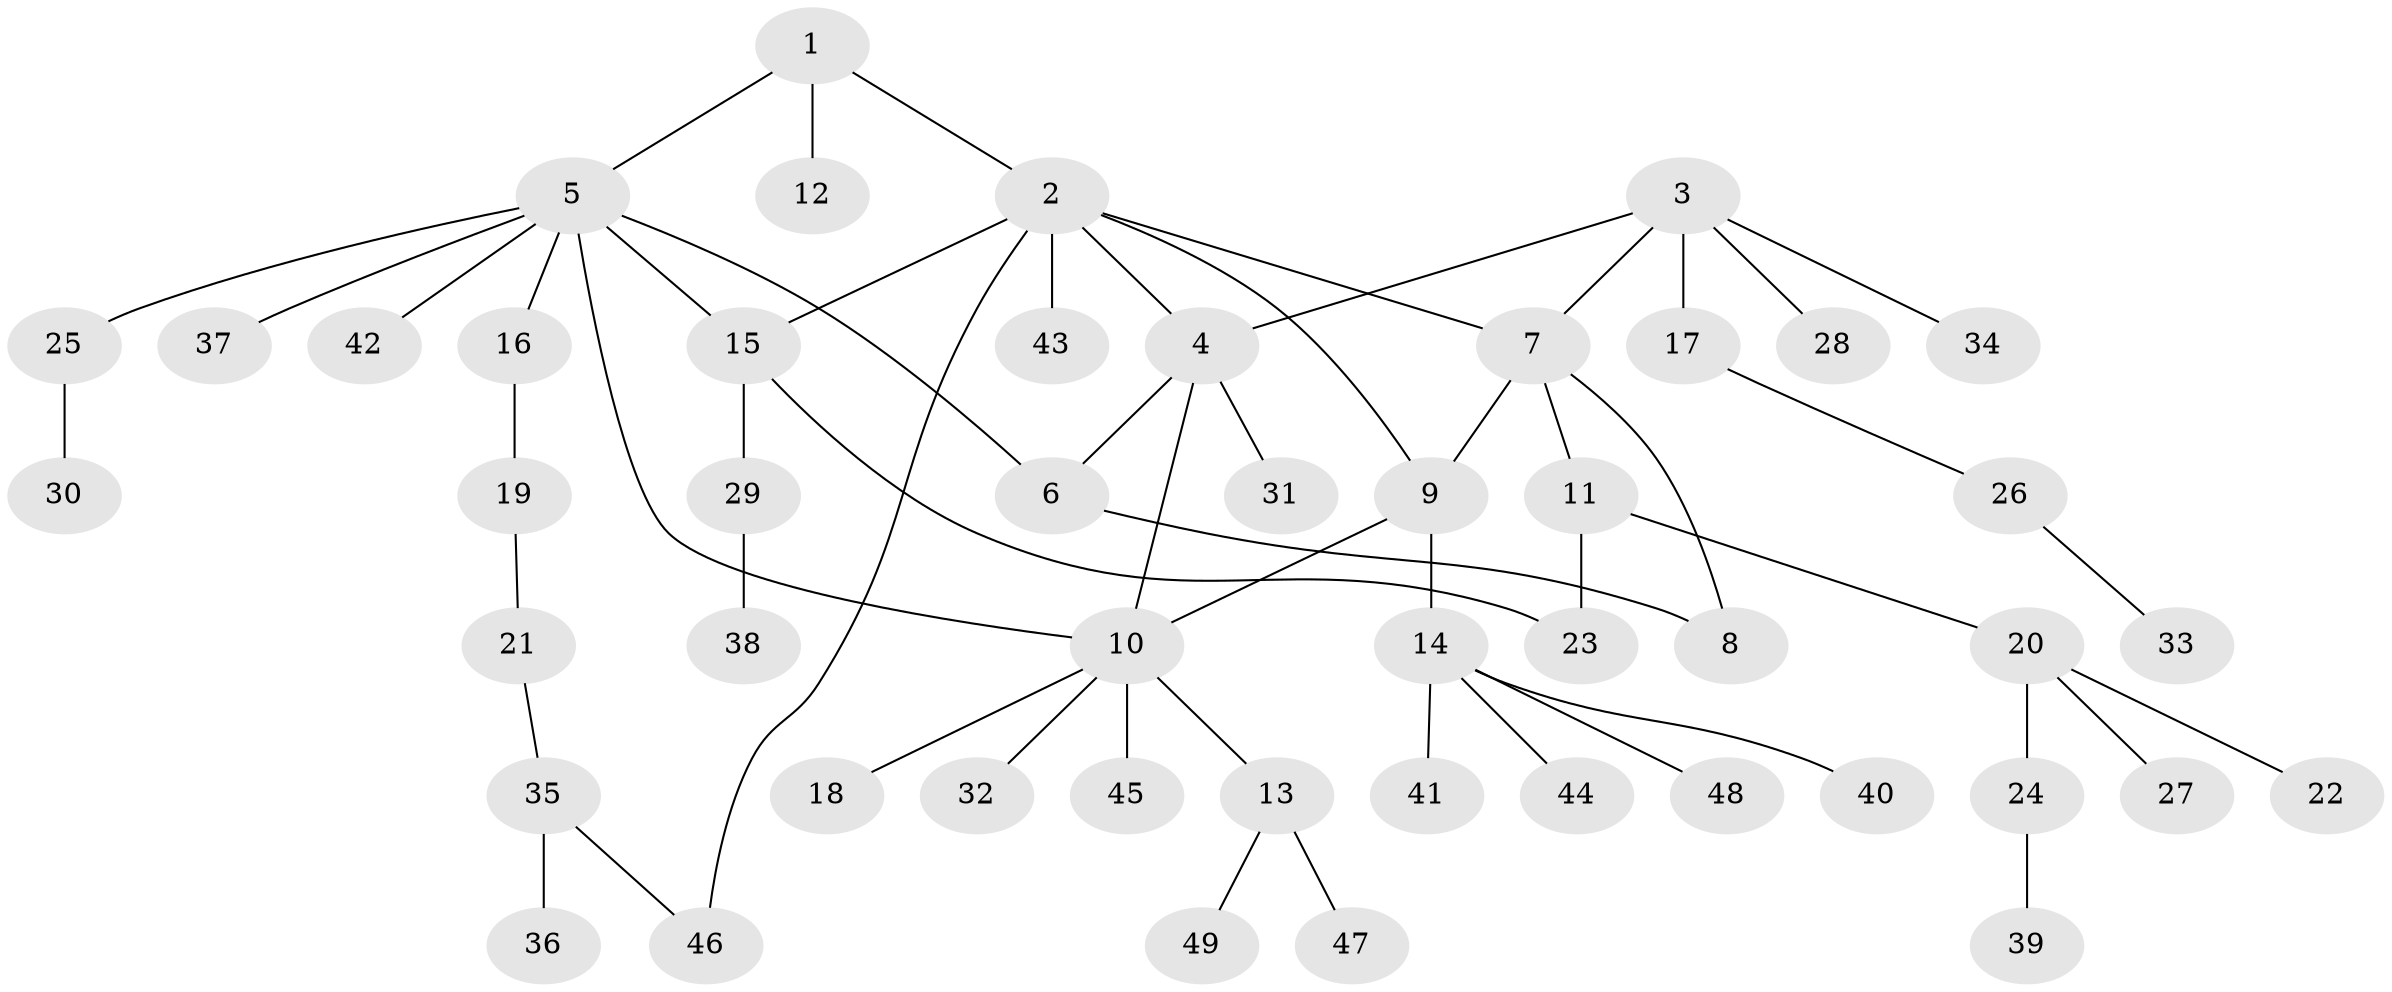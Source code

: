 // Generated by graph-tools (version 1.1) at 2025/26/03/09/25 03:26:46]
// undirected, 49 vertices, 57 edges
graph export_dot {
graph [start="1"]
  node [color=gray90,style=filled];
  1;
  2;
  3;
  4;
  5;
  6;
  7;
  8;
  9;
  10;
  11;
  12;
  13;
  14;
  15;
  16;
  17;
  18;
  19;
  20;
  21;
  22;
  23;
  24;
  25;
  26;
  27;
  28;
  29;
  30;
  31;
  32;
  33;
  34;
  35;
  36;
  37;
  38;
  39;
  40;
  41;
  42;
  43;
  44;
  45;
  46;
  47;
  48;
  49;
  1 -- 2;
  1 -- 5;
  1 -- 12;
  2 -- 4;
  2 -- 7;
  2 -- 9;
  2 -- 15;
  2 -- 43;
  2 -- 46;
  3 -- 4;
  3 -- 7;
  3 -- 17;
  3 -- 28;
  3 -- 34;
  4 -- 6;
  4 -- 10;
  4 -- 31;
  5 -- 6;
  5 -- 10;
  5 -- 15;
  5 -- 16;
  5 -- 25;
  5 -- 37;
  5 -- 42;
  6 -- 8;
  7 -- 8;
  7 -- 9;
  7 -- 11;
  9 -- 10;
  9 -- 14;
  10 -- 13;
  10 -- 18;
  10 -- 32;
  10 -- 45;
  11 -- 20;
  11 -- 23;
  13 -- 47;
  13 -- 49;
  14 -- 40;
  14 -- 41;
  14 -- 44;
  14 -- 48;
  15 -- 23;
  15 -- 29;
  16 -- 19;
  17 -- 26;
  19 -- 21;
  20 -- 22;
  20 -- 24;
  20 -- 27;
  21 -- 35;
  24 -- 39;
  25 -- 30;
  26 -- 33;
  29 -- 38;
  35 -- 36;
  35 -- 46;
}
